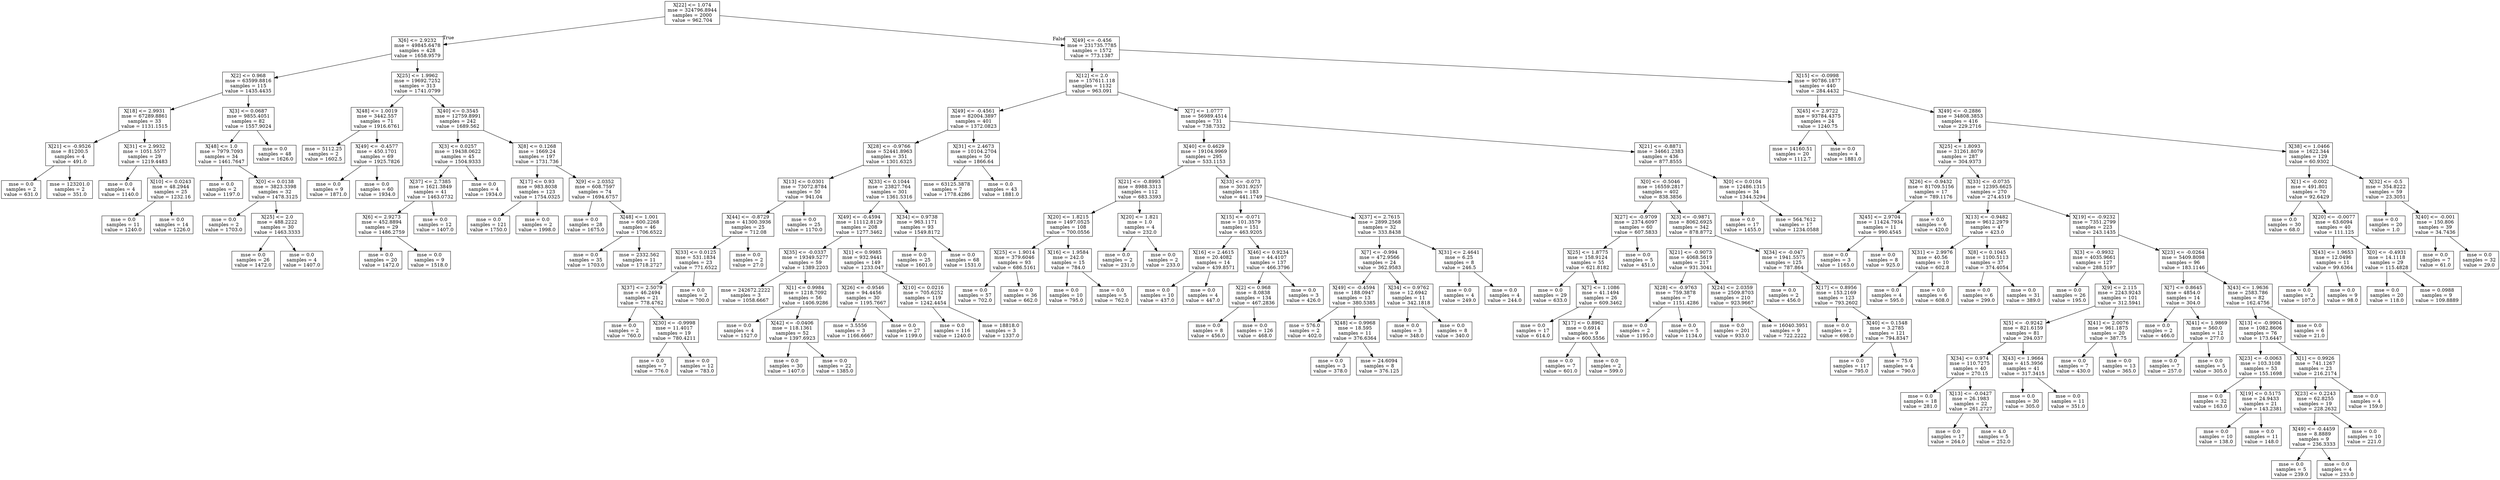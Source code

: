 digraph Tree {
node [shape=box] ;
0 [label="X[22] <= 1.074\nmse = 324796.8944\nsamples = 2000\nvalue = 962.704"] ;
1 [label="X[6] <= 2.9232\nmse = 49845.6478\nsamples = 428\nvalue = 1658.9579"] ;
0 -> 1 [labeldistance=2.5, labelangle=45, headlabel="True"] ;
2 [label="X[2] <= 0.968\nmse = 63599.8816\nsamples = 115\nvalue = 1435.4435"] ;
1 -> 2 ;
3 [label="X[18] <= 2.9931\nmse = 67289.8861\nsamples = 33\nvalue = 1131.1515"] ;
2 -> 3 ;
4 [label="X[21] <= -0.9526\nmse = 81200.5\nsamples = 4\nvalue = 491.0"] ;
3 -> 4 ;
5 [label="mse = 0.0\nsamples = 2\nvalue = 631.0"] ;
4 -> 5 ;
6 [label="mse = 123201.0\nsamples = 2\nvalue = 351.0"] ;
4 -> 6 ;
7 [label="X[31] <= 2.9932\nmse = 1051.5577\nsamples = 29\nvalue = 1219.4483"] ;
3 -> 7 ;
8 [label="mse = 0.0\nsamples = 4\nvalue = 1140.0"] ;
7 -> 8 ;
9 [label="X[10] <= 0.0243\nmse = 48.2944\nsamples = 25\nvalue = 1232.16"] ;
7 -> 9 ;
10 [label="mse = 0.0\nsamples = 11\nvalue = 1240.0"] ;
9 -> 10 ;
11 [label="mse = 0.0\nsamples = 14\nvalue = 1226.0"] ;
9 -> 11 ;
12 [label="X[3] <= 0.0687\nmse = 9855.4051\nsamples = 82\nvalue = 1557.9024"] ;
2 -> 12 ;
13 [label="X[48] <= 1.0\nmse = 7979.7093\nsamples = 34\nvalue = 1461.7647"] ;
12 -> 13 ;
14 [label="mse = 0.0\nsamples = 2\nvalue = 1197.0"] ;
13 -> 14 ;
15 [label="X[0] <= 0.0138\nmse = 3823.3398\nsamples = 32\nvalue = 1478.3125"] ;
13 -> 15 ;
16 [label="mse = 0.0\nsamples = 2\nvalue = 1703.0"] ;
15 -> 16 ;
17 [label="X[25] <= 2.0\nmse = 488.2222\nsamples = 30\nvalue = 1463.3333"] ;
15 -> 17 ;
18 [label="mse = 0.0\nsamples = 26\nvalue = 1472.0"] ;
17 -> 18 ;
19 [label="mse = 0.0\nsamples = 4\nvalue = 1407.0"] ;
17 -> 19 ;
20 [label="mse = 0.0\nsamples = 48\nvalue = 1626.0"] ;
12 -> 20 ;
21 [label="X[25] <= 1.9962\nmse = 19692.7252\nsamples = 313\nvalue = 1741.0799"] ;
1 -> 21 ;
22 [label="X[48] <= 1.0019\nmse = 3442.557\nsamples = 71\nvalue = 1916.6761"] ;
21 -> 22 ;
23 [label="mse = 5112.25\nsamples = 2\nvalue = 1602.5"] ;
22 -> 23 ;
24 [label="X[49] <= -0.4577\nmse = 450.1701\nsamples = 69\nvalue = 1925.7826"] ;
22 -> 24 ;
25 [label="mse = 0.0\nsamples = 9\nvalue = 1871.0"] ;
24 -> 25 ;
26 [label="mse = 0.0\nsamples = 60\nvalue = 1934.0"] ;
24 -> 26 ;
27 [label="X[40] <= 0.3545\nmse = 12759.8991\nsamples = 242\nvalue = 1689.562"] ;
21 -> 27 ;
28 [label="X[3] <= 0.0257\nmse = 19438.0622\nsamples = 45\nvalue = 1504.9333"] ;
27 -> 28 ;
29 [label="X[37] <= 2.7385\nmse = 1621.3849\nsamples = 41\nvalue = 1463.0732"] ;
28 -> 29 ;
30 [label="X[6] <= 2.9273\nmse = 452.8894\nsamples = 29\nvalue = 1486.2759"] ;
29 -> 30 ;
31 [label="mse = 0.0\nsamples = 20\nvalue = 1472.0"] ;
30 -> 31 ;
32 [label="mse = 0.0\nsamples = 9\nvalue = 1518.0"] ;
30 -> 32 ;
33 [label="mse = 0.0\nsamples = 12\nvalue = 1407.0"] ;
29 -> 33 ;
34 [label="mse = 0.0\nsamples = 4\nvalue = 1934.0"] ;
28 -> 34 ;
35 [label="X[8] <= 0.1268\nmse = 1669.24\nsamples = 197\nvalue = 1731.736"] ;
27 -> 35 ;
36 [label="X[17] <= 0.93\nmse = 983.8038\nsamples = 123\nvalue = 1754.0325"] ;
35 -> 36 ;
37 [label="mse = 0.0\nsamples = 121\nvalue = 1750.0"] ;
36 -> 37 ;
38 [label="mse = 0.0\nsamples = 2\nvalue = 1998.0"] ;
36 -> 38 ;
39 [label="X[9] <= 2.0352\nmse = 608.7597\nsamples = 74\nvalue = 1694.6757"] ;
35 -> 39 ;
40 [label="mse = 0.0\nsamples = 28\nvalue = 1675.0"] ;
39 -> 40 ;
41 [label="X[48] <= 1.001\nmse = 600.2268\nsamples = 46\nvalue = 1706.6522"] ;
39 -> 41 ;
42 [label="mse = 0.0\nsamples = 35\nvalue = 1703.0"] ;
41 -> 42 ;
43 [label="mse = 2332.562\nsamples = 11\nvalue = 1718.2727"] ;
41 -> 43 ;
44 [label="X[49] <= -0.456\nmse = 231735.7785\nsamples = 1572\nvalue = 773.1387"] ;
0 -> 44 [labeldistance=2.5, labelangle=-45, headlabel="False"] ;
45 [label="X[12] <= 2.0\nmse = 157611.118\nsamples = 1132\nvalue = 963.091"] ;
44 -> 45 ;
46 [label="X[49] <= -0.4561\nmse = 82004.3897\nsamples = 401\nvalue = 1372.0823"] ;
45 -> 46 ;
47 [label="X[28] <= -0.9766\nmse = 52441.8963\nsamples = 351\nvalue = 1301.6325"] ;
46 -> 47 ;
48 [label="X[13] <= 0.0301\nmse = 73072.8784\nsamples = 50\nvalue = 941.04"] ;
47 -> 48 ;
49 [label="X[44] <= -0.8729\nmse = 41300.3936\nsamples = 25\nvalue = 712.08"] ;
48 -> 49 ;
50 [label="X[33] <= 0.0125\nmse = 531.1834\nsamples = 23\nvalue = 771.6522"] ;
49 -> 50 ;
51 [label="X[37] <= 2.5079\nmse = 46.2494\nsamples = 21\nvalue = 778.4762"] ;
50 -> 51 ;
52 [label="mse = 0.0\nsamples = 2\nvalue = 760.0"] ;
51 -> 52 ;
53 [label="X[30] <= -0.9998\nmse = 11.4017\nsamples = 19\nvalue = 780.4211"] ;
51 -> 53 ;
54 [label="mse = 0.0\nsamples = 7\nvalue = 776.0"] ;
53 -> 54 ;
55 [label="mse = 0.0\nsamples = 12\nvalue = 783.0"] ;
53 -> 55 ;
56 [label="mse = 0.0\nsamples = 2\nvalue = 700.0"] ;
50 -> 56 ;
57 [label="mse = 0.0\nsamples = 2\nvalue = 27.0"] ;
49 -> 57 ;
58 [label="mse = 0.0\nsamples = 25\nvalue = 1170.0"] ;
48 -> 58 ;
59 [label="X[33] <= 0.1044\nmse = 23827.764\nsamples = 301\nvalue = 1361.5316"] ;
47 -> 59 ;
60 [label="X[49] <= -0.4594\nmse = 11112.8129\nsamples = 208\nvalue = 1277.3462"] ;
59 -> 60 ;
61 [label="X[35] <= -0.0337\nmse = 19349.5277\nsamples = 59\nvalue = 1389.2203"] ;
60 -> 61 ;
62 [label="mse = 242672.2222\nsamples = 3\nvalue = 1058.6667"] ;
61 -> 62 ;
63 [label="X[1] <= 0.9984\nmse = 1218.7092\nsamples = 56\nvalue = 1406.9286"] ;
61 -> 63 ;
64 [label="mse = 0.0\nsamples = 4\nvalue = 1527.0"] ;
63 -> 64 ;
65 [label="X[42] <= -0.0406\nmse = 118.1361\nsamples = 52\nvalue = 1397.6923"] ;
63 -> 65 ;
66 [label="mse = 0.0\nsamples = 30\nvalue = 1407.0"] ;
65 -> 66 ;
67 [label="mse = 0.0\nsamples = 22\nvalue = 1385.0"] ;
65 -> 67 ;
68 [label="X[1] <= 0.9985\nmse = 932.9441\nsamples = 149\nvalue = 1233.047"] ;
60 -> 68 ;
69 [label="X[26] <= -0.9546\nmse = 94.4456\nsamples = 30\nvalue = 1195.7667"] ;
68 -> 69 ;
70 [label="mse = 3.5556\nsamples = 3\nvalue = 1166.6667"] ;
69 -> 70 ;
71 [label="mse = 0.0\nsamples = 27\nvalue = 1199.0"] ;
69 -> 71 ;
72 [label="X[10] <= 0.0216\nmse = 705.6252\nsamples = 119\nvalue = 1242.4454"] ;
68 -> 72 ;
73 [label="mse = 0.0\nsamples = 116\nvalue = 1240.0"] ;
72 -> 73 ;
74 [label="mse = 18818.0\nsamples = 3\nvalue = 1337.0"] ;
72 -> 74 ;
75 [label="X[34] <= 0.9738\nmse = 963.1171\nsamples = 93\nvalue = 1549.8172"] ;
59 -> 75 ;
76 [label="mse = 0.0\nsamples = 25\nvalue = 1601.0"] ;
75 -> 76 ;
77 [label="mse = 0.0\nsamples = 68\nvalue = 1531.0"] ;
75 -> 77 ;
78 [label="X[31] <= 2.4673\nmse = 10104.2704\nsamples = 50\nvalue = 1866.64"] ;
46 -> 78 ;
79 [label="mse = 63125.3878\nsamples = 7\nvalue = 1778.4286"] ;
78 -> 79 ;
80 [label="mse = 0.0\nsamples = 43\nvalue = 1881.0"] ;
78 -> 80 ;
81 [label="X[7] <= 1.0777\nmse = 56989.4514\nsamples = 731\nvalue = 738.7332"] ;
45 -> 81 ;
82 [label="X[40] <= 0.4629\nmse = 19104.9969\nsamples = 295\nvalue = 533.1153"] ;
81 -> 82 ;
83 [label="X[21] <= -0.8993\nmse = 8988.3313\nsamples = 112\nvalue = 683.3393"] ;
82 -> 83 ;
84 [label="X[20] <= 1.8215\nmse = 1497.0525\nsamples = 108\nvalue = 700.0556"] ;
83 -> 84 ;
85 [label="X[25] <= 1.9014\nmse = 379.6046\nsamples = 93\nvalue = 686.5161"] ;
84 -> 85 ;
86 [label="mse = 0.0\nsamples = 57\nvalue = 702.0"] ;
85 -> 86 ;
87 [label="mse = 0.0\nsamples = 36\nvalue = 662.0"] ;
85 -> 87 ;
88 [label="X[16] <= 1.9584\nmse = 242.0\nsamples = 15\nvalue = 784.0"] ;
84 -> 88 ;
89 [label="mse = 0.0\nsamples = 10\nvalue = 795.0"] ;
88 -> 89 ;
90 [label="mse = 0.0\nsamples = 5\nvalue = 762.0"] ;
88 -> 90 ;
91 [label="X[20] <= 1.821\nmse = 1.0\nsamples = 4\nvalue = 232.0"] ;
83 -> 91 ;
92 [label="mse = 0.0\nsamples = 2\nvalue = 231.0"] ;
91 -> 92 ;
93 [label="mse = 0.0\nsamples = 2\nvalue = 233.0"] ;
91 -> 93 ;
94 [label="X[33] <= -0.073\nmse = 3031.9257\nsamples = 183\nvalue = 441.1749"] ;
82 -> 94 ;
95 [label="X[15] <= -0.071\nmse = 101.3579\nsamples = 151\nvalue = 463.9205"] ;
94 -> 95 ;
96 [label="X[16] <= 2.4615\nmse = 20.4082\nsamples = 14\nvalue = 439.8571"] ;
95 -> 96 ;
97 [label="mse = 0.0\nsamples = 10\nvalue = 437.0"] ;
96 -> 97 ;
98 [label="mse = 0.0\nsamples = 4\nvalue = 447.0"] ;
96 -> 98 ;
99 [label="X[46] <= 0.9234\nmse = 44.4107\nsamples = 137\nvalue = 466.3796"] ;
95 -> 99 ;
100 [label="X[2] <= 0.968\nmse = 8.0838\nsamples = 134\nvalue = 467.2836"] ;
99 -> 100 ;
101 [label="mse = 0.0\nsamples = 8\nvalue = 456.0"] ;
100 -> 101 ;
102 [label="mse = 0.0\nsamples = 126\nvalue = 468.0"] ;
100 -> 102 ;
103 [label="mse = 0.0\nsamples = 3\nvalue = 426.0"] ;
99 -> 103 ;
104 [label="X[37] <= 2.7615\nmse = 2899.2568\nsamples = 32\nvalue = 333.8438"] ;
94 -> 104 ;
105 [label="X[7] <= -0.994\nmse = 472.9566\nsamples = 24\nvalue = 362.9583"] ;
104 -> 105 ;
106 [label="X[49] <= -0.4594\nmse = 188.0947\nsamples = 13\nvalue = 380.5385"] ;
105 -> 106 ;
107 [label="mse = 576.0\nsamples = 2\nvalue = 402.0"] ;
106 -> 107 ;
108 [label="X[48] <= 0.9968\nmse = 18.595\nsamples = 11\nvalue = 376.6364"] ;
106 -> 108 ;
109 [label="mse = 0.0\nsamples = 3\nvalue = 378.0"] ;
108 -> 109 ;
110 [label="mse = 24.6094\nsamples = 8\nvalue = 376.125"] ;
108 -> 110 ;
111 [label="X[34] <= 0.9762\nmse = 12.6942\nsamples = 11\nvalue = 342.1818"] ;
105 -> 111 ;
112 [label="mse = 0.0\nsamples = 3\nvalue = 348.0"] ;
111 -> 112 ;
113 [label="mse = 0.0\nsamples = 8\nvalue = 340.0"] ;
111 -> 113 ;
114 [label="X[31] <= 2.4641\nmse = 6.25\nsamples = 8\nvalue = 246.5"] ;
104 -> 114 ;
115 [label="mse = 0.0\nsamples = 4\nvalue = 249.0"] ;
114 -> 115 ;
116 [label="mse = 0.0\nsamples = 4\nvalue = 244.0"] ;
114 -> 116 ;
117 [label="X[21] <= -0.8871\nmse = 34661.2383\nsamples = 436\nvalue = 877.8555"] ;
81 -> 117 ;
118 [label="X[0] <= -0.5046\nmse = 16559.2817\nsamples = 402\nvalue = 838.3856"] ;
117 -> 118 ;
119 [label="X[27] <= -0.9709\nmse = 2374.6097\nsamples = 60\nvalue = 607.5833"] ;
118 -> 119 ;
120 [label="X[25] <= 1.8775\nmse = 158.9124\nsamples = 55\nvalue = 621.8182"] ;
119 -> 120 ;
121 [label="mse = 0.0\nsamples = 29\nvalue = 633.0"] ;
120 -> 121 ;
122 [label="X[7] <= 1.1086\nmse = 41.1494\nsamples = 26\nvalue = 609.3462"] ;
120 -> 122 ;
123 [label="mse = 0.0\nsamples = 17\nvalue = 614.0"] ;
122 -> 123 ;
124 [label="X[17] <= 0.8962\nmse = 0.6914\nsamples = 9\nvalue = 600.5556"] ;
122 -> 124 ;
125 [label="mse = 0.0\nsamples = 7\nvalue = 601.0"] ;
124 -> 125 ;
126 [label="mse = 0.0\nsamples = 2\nvalue = 599.0"] ;
124 -> 126 ;
127 [label="mse = 0.0\nsamples = 5\nvalue = 451.0"] ;
119 -> 127 ;
128 [label="X[3] <= -0.9871\nmse = 8062.6925\nsamples = 342\nvalue = 878.8772"] ;
118 -> 128 ;
129 [label="X[21] <= -0.9073\nmse = 4068.5619\nsamples = 217\nvalue = 931.3041"] ;
128 -> 129 ;
130 [label="X[28] <= -0.9763\nmse = 759.3878\nsamples = 7\nvalue = 1151.4286"] ;
129 -> 130 ;
131 [label="mse = 0.0\nsamples = 2\nvalue = 1195.0"] ;
130 -> 131 ;
132 [label="mse = 0.0\nsamples = 5\nvalue = 1134.0"] ;
130 -> 132 ;
133 [label="X[24] <= 2.0359\nmse = 2509.8703\nsamples = 210\nvalue = 923.9667"] ;
129 -> 133 ;
134 [label="mse = 0.0\nsamples = 201\nvalue = 933.0"] ;
133 -> 134 ;
135 [label="mse = 16040.3951\nsamples = 9\nvalue = 722.2222"] ;
133 -> 135 ;
136 [label="X[34] <= -0.047\nmse = 1941.5575\nsamples = 125\nvalue = 787.864"] ;
128 -> 136 ;
137 [label="mse = 0.0\nsamples = 2\nvalue = 456.0"] ;
136 -> 137 ;
138 [label="X[17] <= 0.8956\nmse = 153.2169\nsamples = 123\nvalue = 793.2602"] ;
136 -> 138 ;
139 [label="mse = 0.0\nsamples = 2\nvalue = 698.0"] ;
138 -> 139 ;
140 [label="X[40] <= 0.1548\nmse = 3.2785\nsamples = 121\nvalue = 794.8347"] ;
138 -> 140 ;
141 [label="mse = 0.0\nsamples = 117\nvalue = 795.0"] ;
140 -> 141 ;
142 [label="mse = 75.0\nsamples = 4\nvalue = 790.0"] ;
140 -> 142 ;
143 [label="X[0] <= 0.0104\nmse = 12486.1315\nsamples = 34\nvalue = 1344.5294"] ;
117 -> 143 ;
144 [label="mse = 0.0\nsamples = 17\nvalue = 1455.0"] ;
143 -> 144 ;
145 [label="mse = 564.7612\nsamples = 17\nvalue = 1234.0588"] ;
143 -> 145 ;
146 [label="X[15] <= -0.0998\nmse = 90786.1877\nsamples = 440\nvalue = 284.4432"] ;
44 -> 146 ;
147 [label="X[45] <= 2.9722\nmse = 93784.4375\nsamples = 24\nvalue = 1240.75"] ;
146 -> 147 ;
148 [label="mse = 14160.51\nsamples = 20\nvalue = 1112.7"] ;
147 -> 148 ;
149 [label="mse = 0.0\nsamples = 4\nvalue = 1881.0"] ;
147 -> 149 ;
150 [label="X[49] <= -0.2886\nmse = 34808.3853\nsamples = 416\nvalue = 229.2716"] ;
146 -> 150 ;
151 [label="X[25] <= 1.8093\nmse = 31261.8079\nsamples = 287\nvalue = 304.9373"] ;
150 -> 151 ;
152 [label="X[26] <= -0.9432\nmse = 81709.5156\nsamples = 17\nvalue = 789.1176"] ;
151 -> 152 ;
153 [label="X[45] <= 2.9704\nmse = 11424.7934\nsamples = 11\nvalue = 990.4545"] ;
152 -> 153 ;
154 [label="mse = 0.0\nsamples = 3\nvalue = 1165.0"] ;
153 -> 154 ;
155 [label="mse = 0.0\nsamples = 8\nvalue = 925.0"] ;
153 -> 155 ;
156 [label="mse = 0.0\nsamples = 6\nvalue = 420.0"] ;
152 -> 156 ;
157 [label="X[33] <= -0.0735\nmse = 12395.6625\nsamples = 270\nvalue = 274.4519"] ;
151 -> 157 ;
158 [label="X[13] <= -0.9482\nmse = 9612.2979\nsamples = 47\nvalue = 423.0"] ;
157 -> 158 ;
159 [label="X[31] <= 2.9976\nmse = 40.56\nsamples = 10\nvalue = 602.8"] ;
158 -> 159 ;
160 [label="mse = 0.0\nsamples = 4\nvalue = 595.0"] ;
159 -> 160 ;
161 [label="mse = 0.0\nsamples = 6\nvalue = 608.0"] ;
159 -> 161 ;
162 [label="X[8] <= 0.1045\nmse = 1100.5113\nsamples = 37\nvalue = 374.4054"] ;
158 -> 162 ;
163 [label="mse = 0.0\nsamples = 6\nvalue = 299.0"] ;
162 -> 163 ;
164 [label="mse = 0.0\nsamples = 31\nvalue = 389.0"] ;
162 -> 164 ;
165 [label="X[19] <= -0.9232\nmse = 7351.2799\nsamples = 223\nvalue = 243.1435"] ;
157 -> 165 ;
166 [label="X[3] <= -0.9932\nmse = 4035.9661\nsamples = 127\nvalue = 288.5197"] ;
165 -> 166 ;
167 [label="mse = 0.0\nsamples = 26\nvalue = 195.0"] ;
166 -> 167 ;
168 [label="X[9] <= 2.115\nmse = 2243.9243\nsamples = 101\nvalue = 312.5941"] ;
166 -> 168 ;
169 [label="X[5] <= -0.9242\nmse = 821.6159\nsamples = 81\nvalue = 294.037"] ;
168 -> 169 ;
170 [label="X[34] <= 0.974\nmse = 110.7275\nsamples = 40\nvalue = 270.15"] ;
169 -> 170 ;
171 [label="mse = 0.0\nsamples = 18\nvalue = 281.0"] ;
170 -> 171 ;
172 [label="X[13] <= -0.0427\nmse = 26.1983\nsamples = 22\nvalue = 261.2727"] ;
170 -> 172 ;
173 [label="mse = 0.0\nsamples = 17\nvalue = 264.0"] ;
172 -> 173 ;
174 [label="mse = 4.0\nsamples = 5\nvalue = 252.0"] ;
172 -> 174 ;
175 [label="X[43] <= 1.9664\nmse = 415.3956\nsamples = 41\nvalue = 317.3415"] ;
169 -> 175 ;
176 [label="mse = 0.0\nsamples = 30\nvalue = 305.0"] ;
175 -> 176 ;
177 [label="mse = 0.0\nsamples = 11\nvalue = 351.0"] ;
175 -> 177 ;
178 [label="X[41] <= 2.0076\nmse = 961.1875\nsamples = 20\nvalue = 387.75"] ;
168 -> 178 ;
179 [label="mse = 0.0\nsamples = 7\nvalue = 430.0"] ;
178 -> 179 ;
180 [label="mse = 0.0\nsamples = 13\nvalue = 365.0"] ;
178 -> 180 ;
181 [label="X[23] <= -0.0264\nmse = 5409.8098\nsamples = 96\nvalue = 183.1146"] ;
165 -> 181 ;
182 [label="X[7] <= 0.8645\nmse = 4854.0\nsamples = 14\nvalue = 304.0"] ;
181 -> 182 ;
183 [label="mse = 0.0\nsamples = 2\nvalue = 466.0"] ;
182 -> 183 ;
184 [label="X[41] <= 1.9869\nmse = 560.0\nsamples = 12\nvalue = 277.0"] ;
182 -> 184 ;
185 [label="mse = 0.0\nsamples = 7\nvalue = 257.0"] ;
184 -> 185 ;
186 [label="mse = 0.0\nsamples = 5\nvalue = 305.0"] ;
184 -> 186 ;
187 [label="X[43] <= 1.9636\nmse = 2583.786\nsamples = 82\nvalue = 162.4756"] ;
181 -> 187 ;
188 [label="X[13] <= -0.9904\nmse = 1082.8606\nsamples = 76\nvalue = 173.6447"] ;
187 -> 188 ;
189 [label="X[23] <= -0.0063\nmse = 103.3108\nsamples = 53\nvalue = 155.1698"] ;
188 -> 189 ;
190 [label="mse = 0.0\nsamples = 32\nvalue = 163.0"] ;
189 -> 190 ;
191 [label="X[19] <= 0.5175\nmse = 24.9433\nsamples = 21\nvalue = 143.2381"] ;
189 -> 191 ;
192 [label="mse = 0.0\nsamples = 10\nvalue = 138.0"] ;
191 -> 192 ;
193 [label="mse = 0.0\nsamples = 11\nvalue = 148.0"] ;
191 -> 193 ;
194 [label="X[1] <= 0.9926\nmse = 741.1267\nsamples = 23\nvalue = 216.2174"] ;
188 -> 194 ;
195 [label="X[23] <= 0.2243\nmse = 62.8255\nsamples = 19\nvalue = 228.2632"] ;
194 -> 195 ;
196 [label="X[49] <= -0.4459\nmse = 8.8889\nsamples = 9\nvalue = 236.3333"] ;
195 -> 196 ;
197 [label="mse = 0.0\nsamples = 5\nvalue = 239.0"] ;
196 -> 197 ;
198 [label="mse = 0.0\nsamples = 4\nvalue = 233.0"] ;
196 -> 198 ;
199 [label="mse = 0.0\nsamples = 10\nvalue = 221.0"] ;
195 -> 199 ;
200 [label="mse = 0.0\nsamples = 4\nvalue = 159.0"] ;
194 -> 200 ;
201 [label="mse = 0.0\nsamples = 6\nvalue = 21.0"] ;
187 -> 201 ;
202 [label="X[38] <= 1.0466\nmse = 1622.344\nsamples = 129\nvalue = 60.9302"] ;
150 -> 202 ;
203 [label="X[1] <= -0.002\nmse = 491.801\nsamples = 70\nvalue = 92.6429"] ;
202 -> 203 ;
204 [label="mse = 0.0\nsamples = 30\nvalue = 68.0"] ;
203 -> 204 ;
205 [label="X[20] <= -0.0077\nmse = 63.6094\nsamples = 40\nvalue = 111.125"] ;
203 -> 205 ;
206 [label="X[43] <= 1.9653\nmse = 12.0496\nsamples = 11\nvalue = 99.6364"] ;
205 -> 206 ;
207 [label="mse = 0.0\nsamples = 2\nvalue = 107.0"] ;
206 -> 207 ;
208 [label="mse = 0.0\nsamples = 9\nvalue = 98.0"] ;
206 -> 208 ;
209 [label="X[0] <= -0.4931\nmse = 14.1118\nsamples = 29\nvalue = 115.4828"] ;
205 -> 209 ;
210 [label="mse = 0.0\nsamples = 20\nvalue = 118.0"] ;
209 -> 210 ;
211 [label="mse = 0.0988\nsamples = 9\nvalue = 109.8889"] ;
209 -> 211 ;
212 [label="X[32] <= -0.5\nmse = 354.8222\nsamples = 59\nvalue = 23.3051"] ;
202 -> 212 ;
213 [label="mse = 0.0\nsamples = 20\nvalue = 1.0"] ;
212 -> 213 ;
214 [label="X[40] <= -0.001\nmse = 150.806\nsamples = 39\nvalue = 34.7436"] ;
212 -> 214 ;
215 [label="mse = 0.0\nsamples = 7\nvalue = 61.0"] ;
214 -> 215 ;
216 [label="mse = 0.0\nsamples = 32\nvalue = 29.0"] ;
214 -> 216 ;
}